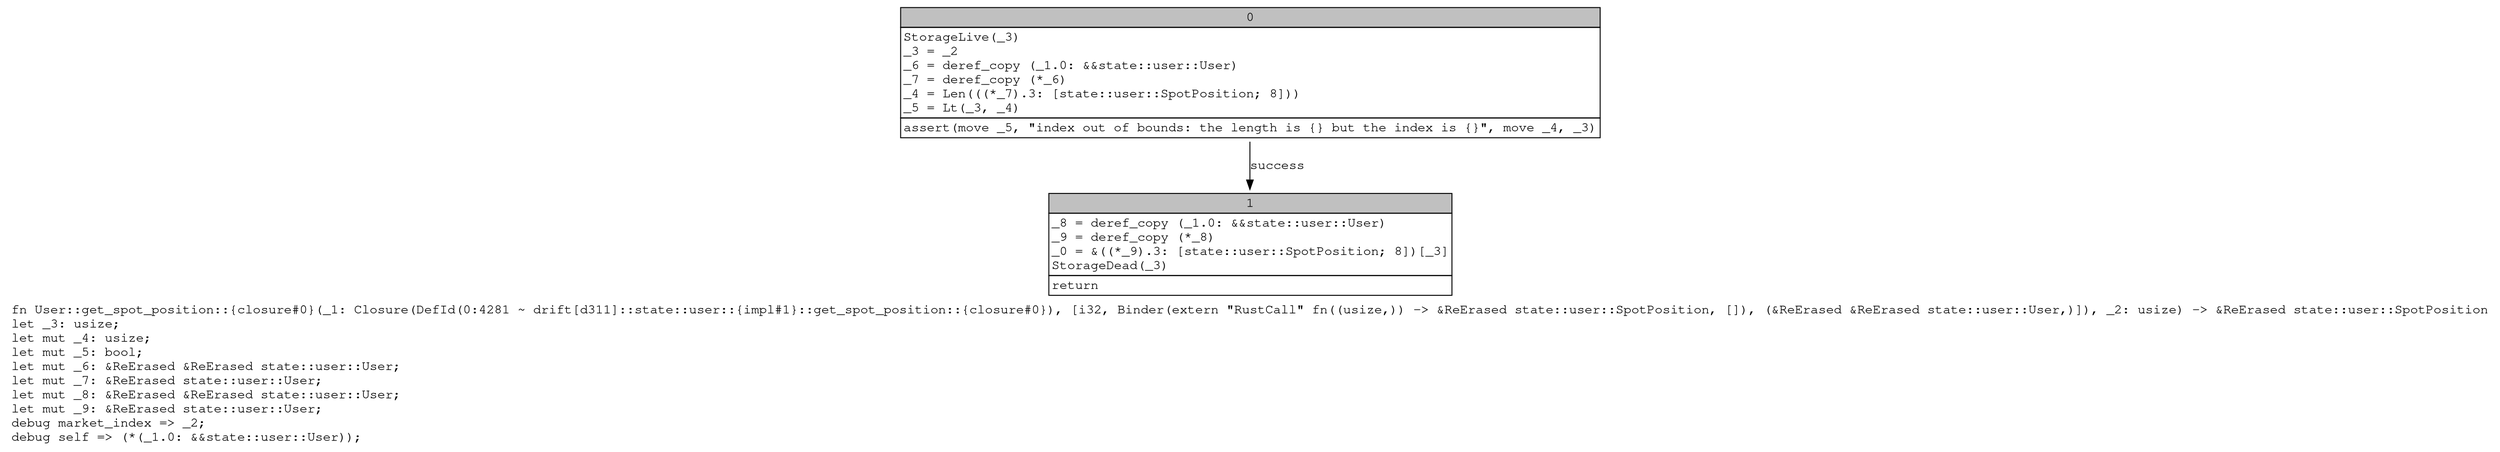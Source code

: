 digraph Mir_0_4281 {
    graph [fontname="Courier, monospace"];
    node [fontname="Courier, monospace"];
    edge [fontname="Courier, monospace"];
    label=<fn User::get_spot_position::{closure#0}(_1: Closure(DefId(0:4281 ~ drift[d311]::state::user::{impl#1}::get_spot_position::{closure#0}), [i32, Binder(extern &quot;RustCall&quot; fn((usize,)) -&gt; &amp;ReErased state::user::SpotPosition, []), (&amp;ReErased &amp;ReErased state::user::User,)]), _2: usize) -&gt; &amp;ReErased state::user::SpotPosition<br align="left"/>let _3: usize;<br align="left"/>let mut _4: usize;<br align="left"/>let mut _5: bool;<br align="left"/>let mut _6: &amp;ReErased &amp;ReErased state::user::User;<br align="left"/>let mut _7: &amp;ReErased state::user::User;<br align="left"/>let mut _8: &amp;ReErased &amp;ReErased state::user::User;<br align="left"/>let mut _9: &amp;ReErased state::user::User;<br align="left"/>debug market_index =&gt; _2;<br align="left"/>debug self =&gt; (*(_1.0: &amp;&amp;state::user::User));<br align="left"/>>;
    bb0__0_4281 [shape="none", label=<<table border="0" cellborder="1" cellspacing="0"><tr><td bgcolor="gray" align="center" colspan="1">0</td></tr><tr><td align="left" balign="left">StorageLive(_3)<br/>_3 = _2<br/>_6 = deref_copy (_1.0: &amp;&amp;state::user::User)<br/>_7 = deref_copy (*_6)<br/>_4 = Len(((*_7).3: [state::user::SpotPosition; 8]))<br/>_5 = Lt(_3, _4)<br/></td></tr><tr><td align="left">assert(move _5, &quot;index out of bounds: the length is {} but the index is {}&quot;, move _4, _3)</td></tr></table>>];
    bb1__0_4281 [shape="none", label=<<table border="0" cellborder="1" cellspacing="0"><tr><td bgcolor="gray" align="center" colspan="1">1</td></tr><tr><td align="left" balign="left">_8 = deref_copy (_1.0: &amp;&amp;state::user::User)<br/>_9 = deref_copy (*_8)<br/>_0 = &amp;((*_9).3: [state::user::SpotPosition; 8])[_3]<br/>StorageDead(_3)<br/></td></tr><tr><td align="left">return</td></tr></table>>];
    bb0__0_4281 -> bb1__0_4281 [label="success"];
}
